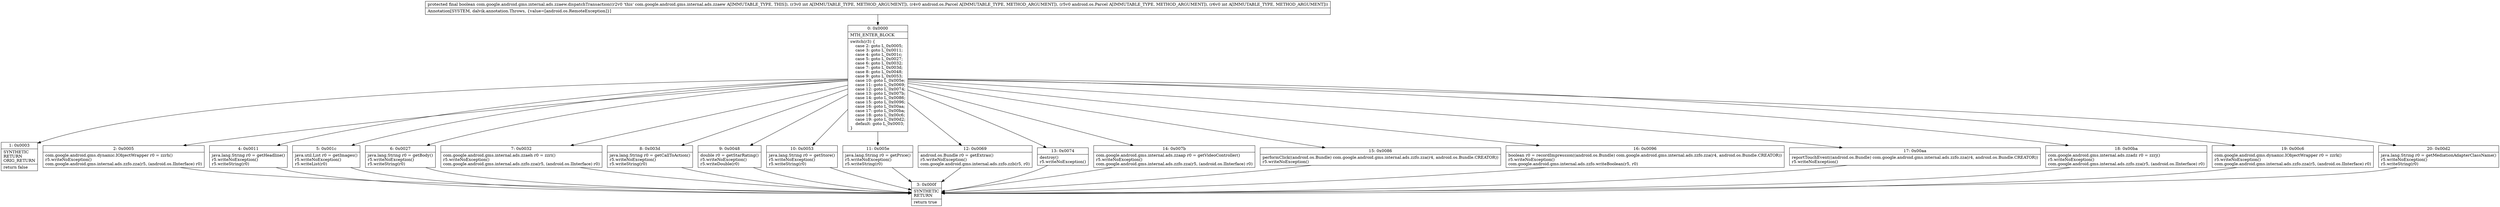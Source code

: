 digraph "CFG forcom.google.android.gms.internal.ads.zzaew.dispatchTransaction(ILandroid\/os\/Parcel;Landroid\/os\/Parcel;I)Z" {
Node_0 [shape=record,label="{0\:\ 0x0000|MTH_ENTER_BLOCK\l|switch(r3) \{\l    case 2: goto L_0x0005;\l    case 3: goto L_0x0011;\l    case 4: goto L_0x001c;\l    case 5: goto L_0x0027;\l    case 6: goto L_0x0032;\l    case 7: goto L_0x003d;\l    case 8: goto L_0x0048;\l    case 9: goto L_0x0053;\l    case 10: goto L_0x005e;\l    case 11: goto L_0x0069;\l    case 12: goto L_0x0074;\l    case 13: goto L_0x007b;\l    case 14: goto L_0x0086;\l    case 15: goto L_0x0096;\l    case 16: goto L_0x00aa;\l    case 17: goto L_0x00ba;\l    case 18: goto L_0x00c6;\l    case 19: goto L_0x00d2;\l    default: goto L_0x0003;\l\}\l}"];
Node_1 [shape=record,label="{1\:\ 0x0003|SYNTHETIC\lRETURN\lORIG_RETURN\l|return false\l}"];
Node_2 [shape=record,label="{2\:\ 0x0005|com.google.android.gms.dynamic.IObjectWrapper r0 = zzrh()\lr5.writeNoException()\lcom.google.android.gms.internal.ads.zzfo.zza(r5, (android.os.IInterface) r0)\l}"];
Node_3 [shape=record,label="{3\:\ 0x000f|SYNTHETIC\lRETURN\l|return true\l}"];
Node_4 [shape=record,label="{4\:\ 0x0011|java.lang.String r0 = getHeadline()\lr5.writeNoException()\lr5.writeString(r0)\l}"];
Node_5 [shape=record,label="{5\:\ 0x001c|java.util.List r0 = getImages()\lr5.writeNoException()\lr5.writeList(r0)\l}"];
Node_6 [shape=record,label="{6\:\ 0x0027|java.lang.String r0 = getBody()\lr5.writeNoException()\lr5.writeString(r0)\l}"];
Node_7 [shape=record,label="{7\:\ 0x0032|com.google.android.gms.internal.ads.zzaeh r0 = zzri()\lr5.writeNoException()\lcom.google.android.gms.internal.ads.zzfo.zza(r5, (android.os.IInterface) r0)\l}"];
Node_8 [shape=record,label="{8\:\ 0x003d|java.lang.String r0 = getCallToAction()\lr5.writeNoException()\lr5.writeString(r0)\l}"];
Node_9 [shape=record,label="{9\:\ 0x0048|double r0 = getStarRating()\lr5.writeNoException()\lr5.writeDouble(r0)\l}"];
Node_10 [shape=record,label="{10\:\ 0x0053|java.lang.String r0 = getStore()\lr5.writeNoException()\lr5.writeString(r0)\l}"];
Node_11 [shape=record,label="{11\:\ 0x005e|java.lang.String r0 = getPrice()\lr5.writeNoException()\lr5.writeString(r0)\l}"];
Node_12 [shape=record,label="{12\:\ 0x0069|android.os.Bundle r0 = getExtras()\lr5.writeNoException()\lcom.google.android.gms.internal.ads.zzfo.zzb(r5, r0)\l}"];
Node_13 [shape=record,label="{13\:\ 0x0074|destroy()\lr5.writeNoException()\l}"];
Node_14 [shape=record,label="{14\:\ 0x007b|com.google.android.gms.internal.ads.zzaap r0 = getVideoController()\lr5.writeNoException()\lcom.google.android.gms.internal.ads.zzfo.zza(r5, (android.os.IInterface) r0)\l}"];
Node_15 [shape=record,label="{15\:\ 0x0086|performClick((android.os.Bundle) com.google.android.gms.internal.ads.zzfo.zza(r4, android.os.Bundle.CREATOR))\lr5.writeNoException()\l}"];
Node_16 [shape=record,label="{16\:\ 0x0096|boolean r0 = recordImpression((android.os.Bundle) com.google.android.gms.internal.ads.zzfo.zza(r4, android.os.Bundle.CREATOR))\lr5.writeNoException()\lcom.google.android.gms.internal.ads.zzfo.writeBoolean(r5, r0)\l}"];
Node_17 [shape=record,label="{17\:\ 0x00aa|reportTouchEvent((android.os.Bundle) com.google.android.gms.internal.ads.zzfo.zza(r4, android.os.Bundle.CREATOR))\lr5.writeNoException()\l}"];
Node_18 [shape=record,label="{18\:\ 0x00ba|com.google.android.gms.internal.ads.zzadz r0 = zzrj()\lr5.writeNoException()\lcom.google.android.gms.internal.ads.zzfo.zza(r5, (android.os.IInterface) r0)\l}"];
Node_19 [shape=record,label="{19\:\ 0x00c6|com.google.android.gms.dynamic.IObjectWrapper r0 = zzrk()\lr5.writeNoException()\lcom.google.android.gms.internal.ads.zzfo.zza(r5, (android.os.IInterface) r0)\l}"];
Node_20 [shape=record,label="{20\:\ 0x00d2|java.lang.String r0 = getMediationAdapterClassName()\lr5.writeNoException()\lr5.writeString(r0)\l}"];
MethodNode[shape=record,label="{protected final boolean com.google.android.gms.internal.ads.zzaew.dispatchTransaction((r2v0 'this' com.google.android.gms.internal.ads.zzaew A[IMMUTABLE_TYPE, THIS]), (r3v0 int A[IMMUTABLE_TYPE, METHOD_ARGUMENT]), (r4v0 android.os.Parcel A[IMMUTABLE_TYPE, METHOD_ARGUMENT]), (r5v0 android.os.Parcel A[IMMUTABLE_TYPE, METHOD_ARGUMENT]), (r6v0 int A[IMMUTABLE_TYPE, METHOD_ARGUMENT]))  | Annotation[SYSTEM, dalvik.annotation.Throws, \{value=[android.os.RemoteException]\}]\l}"];
MethodNode -> Node_0;
Node_0 -> Node_1;
Node_0 -> Node_2;
Node_0 -> Node_4;
Node_0 -> Node_5;
Node_0 -> Node_6;
Node_0 -> Node_7;
Node_0 -> Node_8;
Node_0 -> Node_9;
Node_0 -> Node_10;
Node_0 -> Node_11;
Node_0 -> Node_12;
Node_0 -> Node_13;
Node_0 -> Node_14;
Node_0 -> Node_15;
Node_0 -> Node_16;
Node_0 -> Node_17;
Node_0 -> Node_18;
Node_0 -> Node_19;
Node_0 -> Node_20;
Node_2 -> Node_3;
Node_4 -> Node_3;
Node_5 -> Node_3;
Node_6 -> Node_3;
Node_7 -> Node_3;
Node_8 -> Node_3;
Node_9 -> Node_3;
Node_10 -> Node_3;
Node_11 -> Node_3;
Node_12 -> Node_3;
Node_13 -> Node_3;
Node_14 -> Node_3;
Node_15 -> Node_3;
Node_16 -> Node_3;
Node_17 -> Node_3;
Node_18 -> Node_3;
Node_19 -> Node_3;
Node_20 -> Node_3;
}

